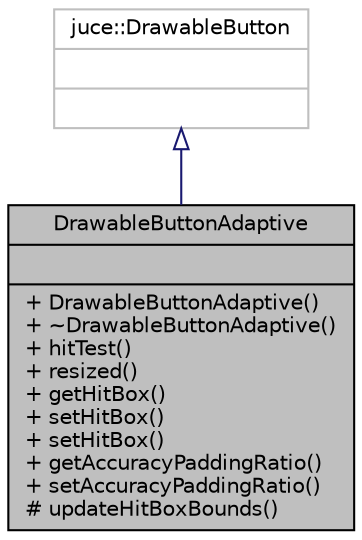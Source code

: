 digraph "DrawableButtonAdaptive"
{
 // LATEX_PDF_SIZE
  bgcolor="transparent";
  edge [fontname="Helvetica",fontsize="10",labelfontname="Helvetica",labelfontsize="10"];
  node [fontname="Helvetica",fontsize="10",shape=record];
  Node1 [label="{DrawableButtonAdaptive\n||+ DrawableButtonAdaptive()\l+ ~DrawableButtonAdaptive()\l+ hitTest()\l+ resized()\l+ getHitBox()\l+ setHitBox()\l+ setHitBox()\l+ getAccuracyPaddingRatio()\l+ setAccuracyPaddingRatio()\l# updateHitBoxBounds()\l}",height=0.2,width=0.4,color="black", fillcolor="grey75", style="filled", fontcolor="black",tooltip=" "];
  Node2 -> Node1 [dir="back",color="midnightblue",fontsize="10",style="solid",arrowtail="onormal"];
  Node2 [label="{juce::DrawableButton\n||}",height=0.2,width=0.4,color="grey75",tooltip=" "];
}
